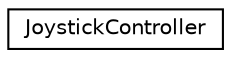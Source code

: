 digraph "Graphical Class Hierarchy"
{
 // LATEX_PDF_SIZE
  edge [fontname="Helvetica",fontsize="10",labelfontname="Helvetica",labelfontsize="10"];
  node [fontname="Helvetica",fontsize="10",shape=record];
  rankdir="LR";
  Node0 [label="JoystickController",height=0.2,width=0.4,color="black", fillcolor="white", style="filled",URL="$classJoystickController.html",tooltip=" "];
}
